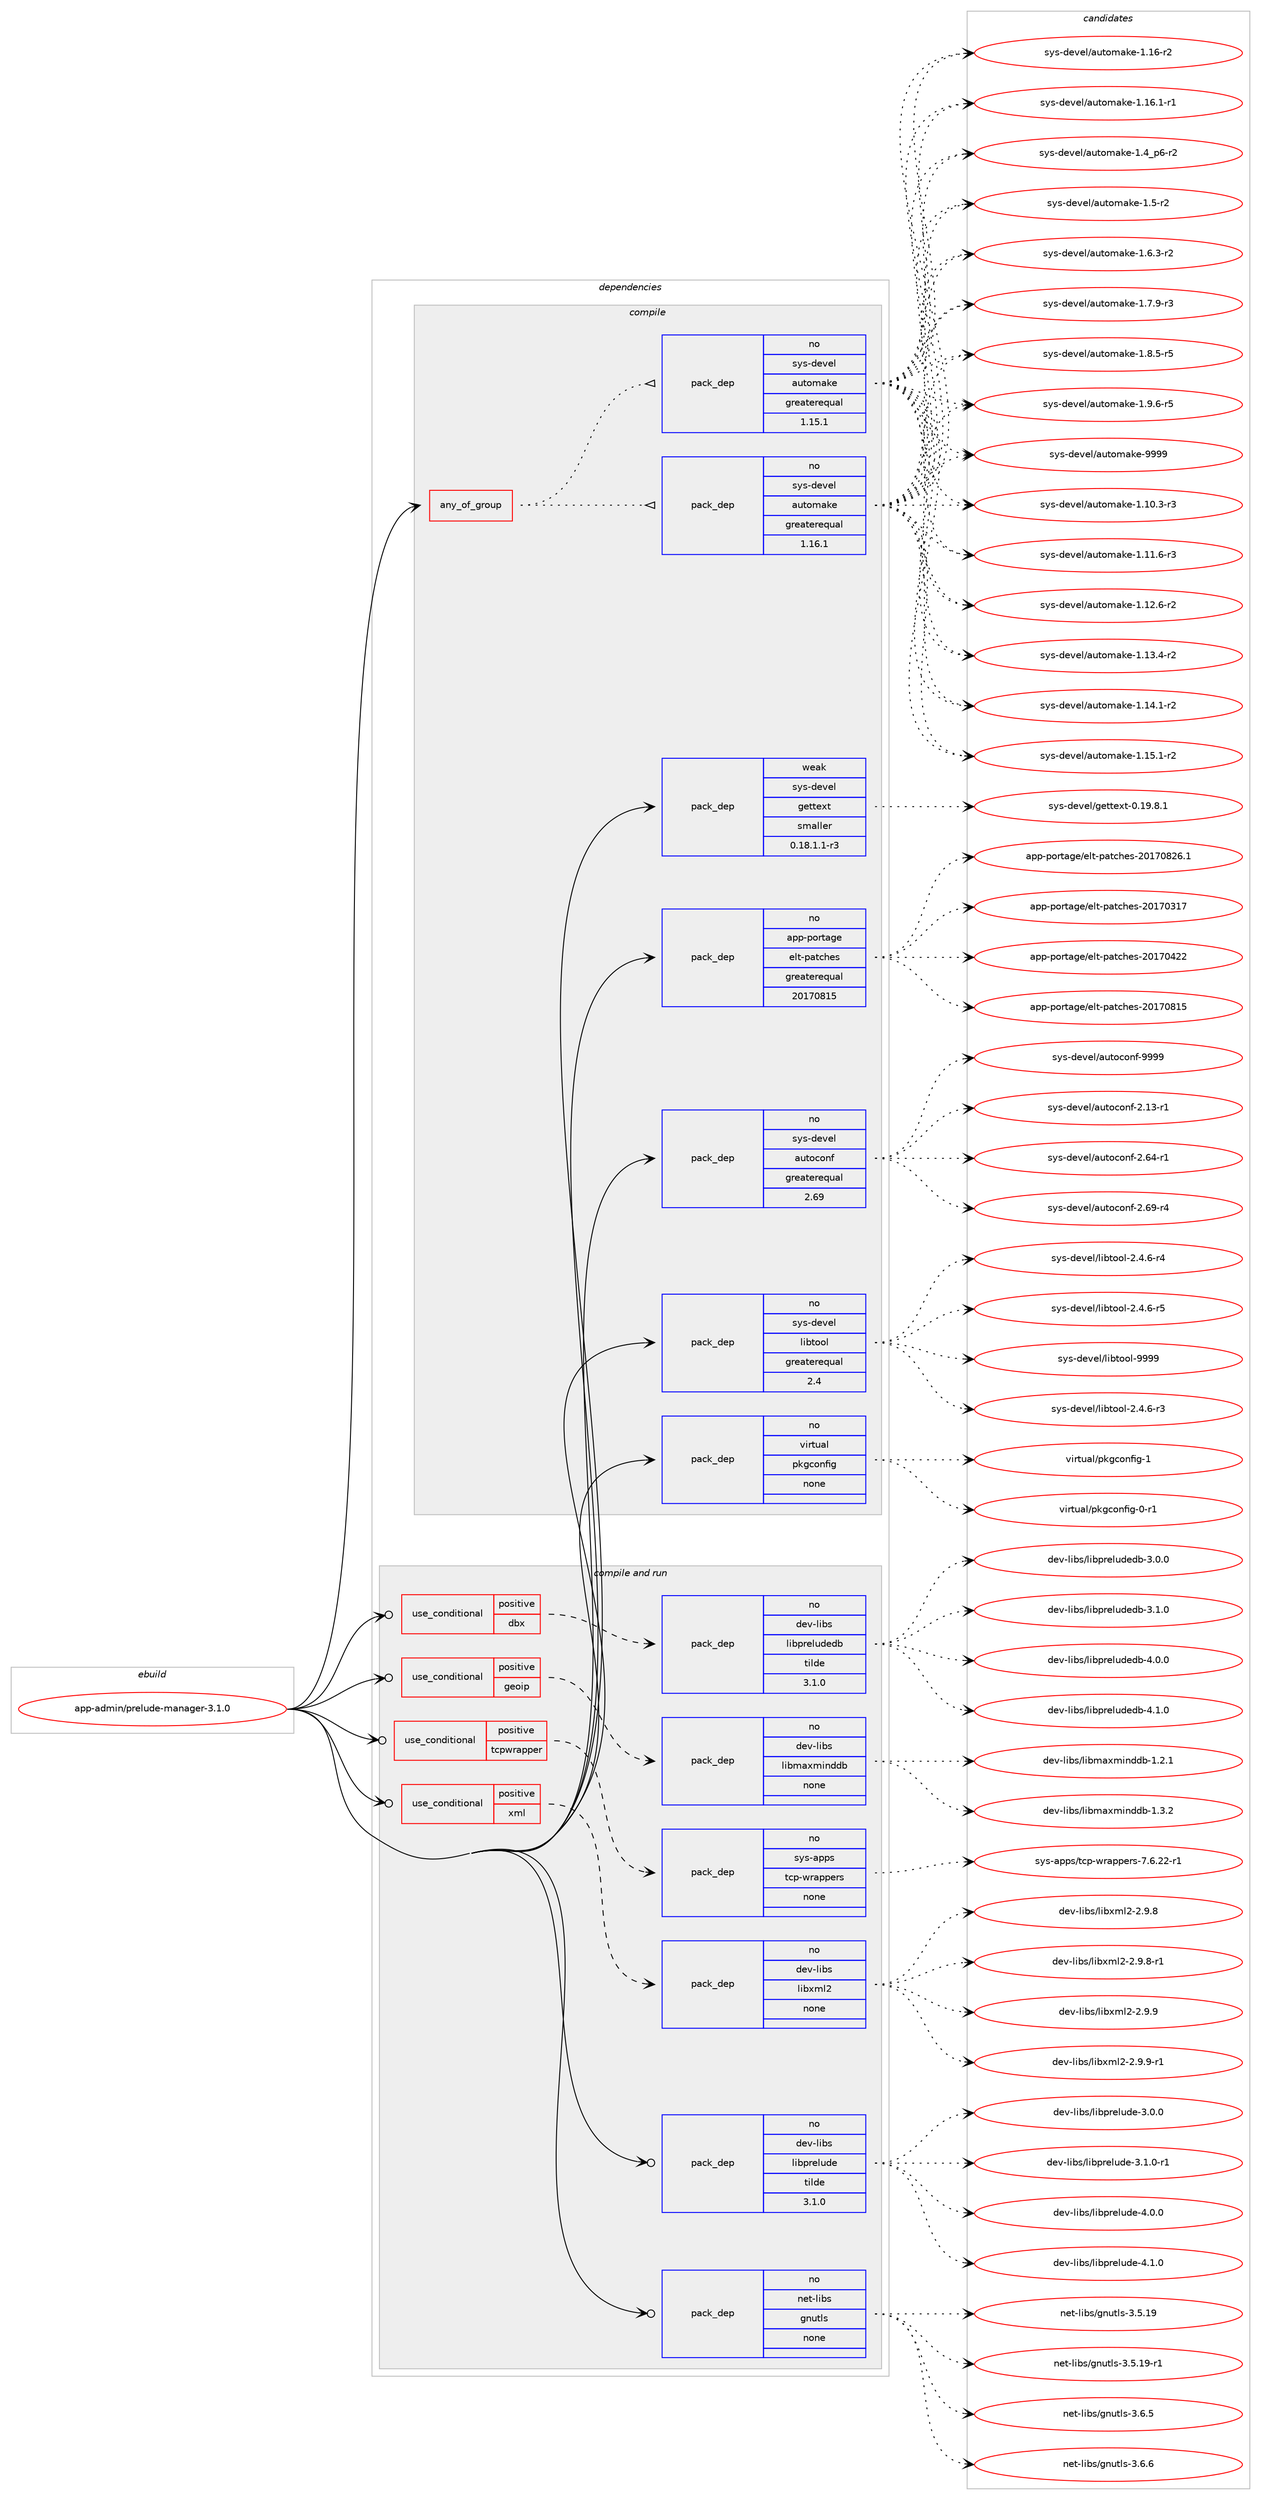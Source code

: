 digraph prolog {

# *************
# Graph options
# *************

newrank=true;
concentrate=true;
compound=true;
graph [rankdir=LR,fontname=Helvetica,fontsize=10,ranksep=1.5];#, ranksep=2.5, nodesep=0.2];
edge  [arrowhead=vee];
node  [fontname=Helvetica,fontsize=10];

# **********
# The ebuild
# **********

subgraph cluster_leftcol {
color=gray;
rank=same;
label=<<i>ebuild</i>>;
id [label="app-admin/prelude-manager-3.1.0", color=red, width=4, href="../app-admin/prelude-manager-3.1.0.svg"];
}

# ****************
# The dependencies
# ****************

subgraph cluster_midcol {
color=gray;
label=<<i>dependencies</i>>;
subgraph cluster_compile {
fillcolor="#eeeeee";
style=filled;
label=<<i>compile</i>>;
subgraph any19131 {
dependency1266930 [label=<<TABLE BORDER="0" CELLBORDER="1" CELLSPACING="0" CELLPADDING="4"><TR><TD CELLPADDING="10">any_of_group</TD></TR></TABLE>>, shape=none, color=red];subgraph pack902082 {
dependency1266931 [label=<<TABLE BORDER="0" CELLBORDER="1" CELLSPACING="0" CELLPADDING="4" WIDTH="220"><TR><TD ROWSPAN="6" CELLPADDING="30">pack_dep</TD></TR><TR><TD WIDTH="110">no</TD></TR><TR><TD>sys-devel</TD></TR><TR><TD>automake</TD></TR><TR><TD>greaterequal</TD></TR><TR><TD>1.16.1</TD></TR></TABLE>>, shape=none, color=blue];
}
dependency1266930:e -> dependency1266931:w [weight=20,style="dotted",arrowhead="oinv"];
subgraph pack902083 {
dependency1266932 [label=<<TABLE BORDER="0" CELLBORDER="1" CELLSPACING="0" CELLPADDING="4" WIDTH="220"><TR><TD ROWSPAN="6" CELLPADDING="30">pack_dep</TD></TR><TR><TD WIDTH="110">no</TD></TR><TR><TD>sys-devel</TD></TR><TR><TD>automake</TD></TR><TR><TD>greaterequal</TD></TR><TR><TD>1.15.1</TD></TR></TABLE>>, shape=none, color=blue];
}
dependency1266930:e -> dependency1266932:w [weight=20,style="dotted",arrowhead="oinv"];
}
id:e -> dependency1266930:w [weight=20,style="solid",arrowhead="vee"];
subgraph pack902084 {
dependency1266933 [label=<<TABLE BORDER="0" CELLBORDER="1" CELLSPACING="0" CELLPADDING="4" WIDTH="220"><TR><TD ROWSPAN="6" CELLPADDING="30">pack_dep</TD></TR><TR><TD WIDTH="110">no</TD></TR><TR><TD>app-portage</TD></TR><TR><TD>elt-patches</TD></TR><TR><TD>greaterequal</TD></TR><TR><TD>20170815</TD></TR></TABLE>>, shape=none, color=blue];
}
id:e -> dependency1266933:w [weight=20,style="solid",arrowhead="vee"];
subgraph pack902085 {
dependency1266934 [label=<<TABLE BORDER="0" CELLBORDER="1" CELLSPACING="0" CELLPADDING="4" WIDTH="220"><TR><TD ROWSPAN="6" CELLPADDING="30">pack_dep</TD></TR><TR><TD WIDTH="110">no</TD></TR><TR><TD>sys-devel</TD></TR><TR><TD>autoconf</TD></TR><TR><TD>greaterequal</TD></TR><TR><TD>2.69</TD></TR></TABLE>>, shape=none, color=blue];
}
id:e -> dependency1266934:w [weight=20,style="solid",arrowhead="vee"];
subgraph pack902086 {
dependency1266935 [label=<<TABLE BORDER="0" CELLBORDER="1" CELLSPACING="0" CELLPADDING="4" WIDTH="220"><TR><TD ROWSPAN="6" CELLPADDING="30">pack_dep</TD></TR><TR><TD WIDTH="110">no</TD></TR><TR><TD>sys-devel</TD></TR><TR><TD>libtool</TD></TR><TR><TD>greaterequal</TD></TR><TR><TD>2.4</TD></TR></TABLE>>, shape=none, color=blue];
}
id:e -> dependency1266935:w [weight=20,style="solid",arrowhead="vee"];
subgraph pack902087 {
dependency1266936 [label=<<TABLE BORDER="0" CELLBORDER="1" CELLSPACING="0" CELLPADDING="4" WIDTH="220"><TR><TD ROWSPAN="6" CELLPADDING="30">pack_dep</TD></TR><TR><TD WIDTH="110">no</TD></TR><TR><TD>virtual</TD></TR><TR><TD>pkgconfig</TD></TR><TR><TD>none</TD></TR><TR><TD></TD></TR></TABLE>>, shape=none, color=blue];
}
id:e -> dependency1266936:w [weight=20,style="solid",arrowhead="vee"];
subgraph pack902088 {
dependency1266937 [label=<<TABLE BORDER="0" CELLBORDER="1" CELLSPACING="0" CELLPADDING="4" WIDTH="220"><TR><TD ROWSPAN="6" CELLPADDING="30">pack_dep</TD></TR><TR><TD WIDTH="110">weak</TD></TR><TR><TD>sys-devel</TD></TR><TR><TD>gettext</TD></TR><TR><TD>smaller</TD></TR><TR><TD>0.18.1.1-r3</TD></TR></TABLE>>, shape=none, color=blue];
}
id:e -> dependency1266937:w [weight=20,style="solid",arrowhead="vee"];
}
subgraph cluster_compileandrun {
fillcolor="#eeeeee";
style=filled;
label=<<i>compile and run</i>>;
subgraph cond345196 {
dependency1266938 [label=<<TABLE BORDER="0" CELLBORDER="1" CELLSPACING="0" CELLPADDING="4"><TR><TD ROWSPAN="3" CELLPADDING="10">use_conditional</TD></TR><TR><TD>positive</TD></TR><TR><TD>dbx</TD></TR></TABLE>>, shape=none, color=red];
subgraph pack902089 {
dependency1266939 [label=<<TABLE BORDER="0" CELLBORDER="1" CELLSPACING="0" CELLPADDING="4" WIDTH="220"><TR><TD ROWSPAN="6" CELLPADDING="30">pack_dep</TD></TR><TR><TD WIDTH="110">no</TD></TR><TR><TD>dev-libs</TD></TR><TR><TD>libpreludedb</TD></TR><TR><TD>tilde</TD></TR><TR><TD>3.1.0</TD></TR></TABLE>>, shape=none, color=blue];
}
dependency1266938:e -> dependency1266939:w [weight=20,style="dashed",arrowhead="vee"];
}
id:e -> dependency1266938:w [weight=20,style="solid",arrowhead="odotvee"];
subgraph cond345197 {
dependency1266940 [label=<<TABLE BORDER="0" CELLBORDER="1" CELLSPACING="0" CELLPADDING="4"><TR><TD ROWSPAN="3" CELLPADDING="10">use_conditional</TD></TR><TR><TD>positive</TD></TR><TR><TD>geoip</TD></TR></TABLE>>, shape=none, color=red];
subgraph pack902090 {
dependency1266941 [label=<<TABLE BORDER="0" CELLBORDER="1" CELLSPACING="0" CELLPADDING="4" WIDTH="220"><TR><TD ROWSPAN="6" CELLPADDING="30">pack_dep</TD></TR><TR><TD WIDTH="110">no</TD></TR><TR><TD>dev-libs</TD></TR><TR><TD>libmaxminddb</TD></TR><TR><TD>none</TD></TR><TR><TD></TD></TR></TABLE>>, shape=none, color=blue];
}
dependency1266940:e -> dependency1266941:w [weight=20,style="dashed",arrowhead="vee"];
}
id:e -> dependency1266940:w [weight=20,style="solid",arrowhead="odotvee"];
subgraph cond345198 {
dependency1266942 [label=<<TABLE BORDER="0" CELLBORDER="1" CELLSPACING="0" CELLPADDING="4"><TR><TD ROWSPAN="3" CELLPADDING="10">use_conditional</TD></TR><TR><TD>positive</TD></TR><TR><TD>tcpwrapper</TD></TR></TABLE>>, shape=none, color=red];
subgraph pack902091 {
dependency1266943 [label=<<TABLE BORDER="0" CELLBORDER="1" CELLSPACING="0" CELLPADDING="4" WIDTH="220"><TR><TD ROWSPAN="6" CELLPADDING="30">pack_dep</TD></TR><TR><TD WIDTH="110">no</TD></TR><TR><TD>sys-apps</TD></TR><TR><TD>tcp-wrappers</TD></TR><TR><TD>none</TD></TR><TR><TD></TD></TR></TABLE>>, shape=none, color=blue];
}
dependency1266942:e -> dependency1266943:w [weight=20,style="dashed",arrowhead="vee"];
}
id:e -> dependency1266942:w [weight=20,style="solid",arrowhead="odotvee"];
subgraph cond345199 {
dependency1266944 [label=<<TABLE BORDER="0" CELLBORDER="1" CELLSPACING="0" CELLPADDING="4"><TR><TD ROWSPAN="3" CELLPADDING="10">use_conditional</TD></TR><TR><TD>positive</TD></TR><TR><TD>xml</TD></TR></TABLE>>, shape=none, color=red];
subgraph pack902092 {
dependency1266945 [label=<<TABLE BORDER="0" CELLBORDER="1" CELLSPACING="0" CELLPADDING="4" WIDTH="220"><TR><TD ROWSPAN="6" CELLPADDING="30">pack_dep</TD></TR><TR><TD WIDTH="110">no</TD></TR><TR><TD>dev-libs</TD></TR><TR><TD>libxml2</TD></TR><TR><TD>none</TD></TR><TR><TD></TD></TR></TABLE>>, shape=none, color=blue];
}
dependency1266944:e -> dependency1266945:w [weight=20,style="dashed",arrowhead="vee"];
}
id:e -> dependency1266944:w [weight=20,style="solid",arrowhead="odotvee"];
subgraph pack902093 {
dependency1266946 [label=<<TABLE BORDER="0" CELLBORDER="1" CELLSPACING="0" CELLPADDING="4" WIDTH="220"><TR><TD ROWSPAN="6" CELLPADDING="30">pack_dep</TD></TR><TR><TD WIDTH="110">no</TD></TR><TR><TD>dev-libs</TD></TR><TR><TD>libprelude</TD></TR><TR><TD>tilde</TD></TR><TR><TD>3.1.0</TD></TR></TABLE>>, shape=none, color=blue];
}
id:e -> dependency1266946:w [weight=20,style="solid",arrowhead="odotvee"];
subgraph pack902094 {
dependency1266947 [label=<<TABLE BORDER="0" CELLBORDER="1" CELLSPACING="0" CELLPADDING="4" WIDTH="220"><TR><TD ROWSPAN="6" CELLPADDING="30">pack_dep</TD></TR><TR><TD WIDTH="110">no</TD></TR><TR><TD>net-libs</TD></TR><TR><TD>gnutls</TD></TR><TR><TD>none</TD></TR><TR><TD></TD></TR></TABLE>>, shape=none, color=blue];
}
id:e -> dependency1266947:w [weight=20,style="solid",arrowhead="odotvee"];
}
subgraph cluster_run {
fillcolor="#eeeeee";
style=filled;
label=<<i>run</i>>;
}
}

# **************
# The candidates
# **************

subgraph cluster_choices {
rank=same;
color=gray;
label=<<i>candidates</i>>;

subgraph choice902082 {
color=black;
nodesep=1;
choice11512111545100101118101108479711711611110997107101454946494846514511451 [label="sys-devel/automake-1.10.3-r3", color=red, width=4,href="../sys-devel/automake-1.10.3-r3.svg"];
choice11512111545100101118101108479711711611110997107101454946494946544511451 [label="sys-devel/automake-1.11.6-r3", color=red, width=4,href="../sys-devel/automake-1.11.6-r3.svg"];
choice11512111545100101118101108479711711611110997107101454946495046544511450 [label="sys-devel/automake-1.12.6-r2", color=red, width=4,href="../sys-devel/automake-1.12.6-r2.svg"];
choice11512111545100101118101108479711711611110997107101454946495146524511450 [label="sys-devel/automake-1.13.4-r2", color=red, width=4,href="../sys-devel/automake-1.13.4-r2.svg"];
choice11512111545100101118101108479711711611110997107101454946495246494511450 [label="sys-devel/automake-1.14.1-r2", color=red, width=4,href="../sys-devel/automake-1.14.1-r2.svg"];
choice11512111545100101118101108479711711611110997107101454946495346494511450 [label="sys-devel/automake-1.15.1-r2", color=red, width=4,href="../sys-devel/automake-1.15.1-r2.svg"];
choice1151211154510010111810110847971171161111099710710145494649544511450 [label="sys-devel/automake-1.16-r2", color=red, width=4,href="../sys-devel/automake-1.16-r2.svg"];
choice11512111545100101118101108479711711611110997107101454946495446494511449 [label="sys-devel/automake-1.16.1-r1", color=red, width=4,href="../sys-devel/automake-1.16.1-r1.svg"];
choice115121115451001011181011084797117116111109971071014549465295112544511450 [label="sys-devel/automake-1.4_p6-r2", color=red, width=4,href="../sys-devel/automake-1.4_p6-r2.svg"];
choice11512111545100101118101108479711711611110997107101454946534511450 [label="sys-devel/automake-1.5-r2", color=red, width=4,href="../sys-devel/automake-1.5-r2.svg"];
choice115121115451001011181011084797117116111109971071014549465446514511450 [label="sys-devel/automake-1.6.3-r2", color=red, width=4,href="../sys-devel/automake-1.6.3-r2.svg"];
choice115121115451001011181011084797117116111109971071014549465546574511451 [label="sys-devel/automake-1.7.9-r3", color=red, width=4,href="../sys-devel/automake-1.7.9-r3.svg"];
choice115121115451001011181011084797117116111109971071014549465646534511453 [label="sys-devel/automake-1.8.5-r5", color=red, width=4,href="../sys-devel/automake-1.8.5-r5.svg"];
choice115121115451001011181011084797117116111109971071014549465746544511453 [label="sys-devel/automake-1.9.6-r5", color=red, width=4,href="../sys-devel/automake-1.9.6-r5.svg"];
choice115121115451001011181011084797117116111109971071014557575757 [label="sys-devel/automake-9999", color=red, width=4,href="../sys-devel/automake-9999.svg"];
dependency1266931:e -> choice11512111545100101118101108479711711611110997107101454946494846514511451:w [style=dotted,weight="100"];
dependency1266931:e -> choice11512111545100101118101108479711711611110997107101454946494946544511451:w [style=dotted,weight="100"];
dependency1266931:e -> choice11512111545100101118101108479711711611110997107101454946495046544511450:w [style=dotted,weight="100"];
dependency1266931:e -> choice11512111545100101118101108479711711611110997107101454946495146524511450:w [style=dotted,weight="100"];
dependency1266931:e -> choice11512111545100101118101108479711711611110997107101454946495246494511450:w [style=dotted,weight="100"];
dependency1266931:e -> choice11512111545100101118101108479711711611110997107101454946495346494511450:w [style=dotted,weight="100"];
dependency1266931:e -> choice1151211154510010111810110847971171161111099710710145494649544511450:w [style=dotted,weight="100"];
dependency1266931:e -> choice11512111545100101118101108479711711611110997107101454946495446494511449:w [style=dotted,weight="100"];
dependency1266931:e -> choice115121115451001011181011084797117116111109971071014549465295112544511450:w [style=dotted,weight="100"];
dependency1266931:e -> choice11512111545100101118101108479711711611110997107101454946534511450:w [style=dotted,weight="100"];
dependency1266931:e -> choice115121115451001011181011084797117116111109971071014549465446514511450:w [style=dotted,weight="100"];
dependency1266931:e -> choice115121115451001011181011084797117116111109971071014549465546574511451:w [style=dotted,weight="100"];
dependency1266931:e -> choice115121115451001011181011084797117116111109971071014549465646534511453:w [style=dotted,weight="100"];
dependency1266931:e -> choice115121115451001011181011084797117116111109971071014549465746544511453:w [style=dotted,weight="100"];
dependency1266931:e -> choice115121115451001011181011084797117116111109971071014557575757:w [style=dotted,weight="100"];
}
subgraph choice902083 {
color=black;
nodesep=1;
choice11512111545100101118101108479711711611110997107101454946494846514511451 [label="sys-devel/automake-1.10.3-r3", color=red, width=4,href="../sys-devel/automake-1.10.3-r3.svg"];
choice11512111545100101118101108479711711611110997107101454946494946544511451 [label="sys-devel/automake-1.11.6-r3", color=red, width=4,href="../sys-devel/automake-1.11.6-r3.svg"];
choice11512111545100101118101108479711711611110997107101454946495046544511450 [label="sys-devel/automake-1.12.6-r2", color=red, width=4,href="../sys-devel/automake-1.12.6-r2.svg"];
choice11512111545100101118101108479711711611110997107101454946495146524511450 [label="sys-devel/automake-1.13.4-r2", color=red, width=4,href="../sys-devel/automake-1.13.4-r2.svg"];
choice11512111545100101118101108479711711611110997107101454946495246494511450 [label="sys-devel/automake-1.14.1-r2", color=red, width=4,href="../sys-devel/automake-1.14.1-r2.svg"];
choice11512111545100101118101108479711711611110997107101454946495346494511450 [label="sys-devel/automake-1.15.1-r2", color=red, width=4,href="../sys-devel/automake-1.15.1-r2.svg"];
choice1151211154510010111810110847971171161111099710710145494649544511450 [label="sys-devel/automake-1.16-r2", color=red, width=4,href="../sys-devel/automake-1.16-r2.svg"];
choice11512111545100101118101108479711711611110997107101454946495446494511449 [label="sys-devel/automake-1.16.1-r1", color=red, width=4,href="../sys-devel/automake-1.16.1-r1.svg"];
choice115121115451001011181011084797117116111109971071014549465295112544511450 [label="sys-devel/automake-1.4_p6-r2", color=red, width=4,href="../sys-devel/automake-1.4_p6-r2.svg"];
choice11512111545100101118101108479711711611110997107101454946534511450 [label="sys-devel/automake-1.5-r2", color=red, width=4,href="../sys-devel/automake-1.5-r2.svg"];
choice115121115451001011181011084797117116111109971071014549465446514511450 [label="sys-devel/automake-1.6.3-r2", color=red, width=4,href="../sys-devel/automake-1.6.3-r2.svg"];
choice115121115451001011181011084797117116111109971071014549465546574511451 [label="sys-devel/automake-1.7.9-r3", color=red, width=4,href="../sys-devel/automake-1.7.9-r3.svg"];
choice115121115451001011181011084797117116111109971071014549465646534511453 [label="sys-devel/automake-1.8.5-r5", color=red, width=4,href="../sys-devel/automake-1.8.5-r5.svg"];
choice115121115451001011181011084797117116111109971071014549465746544511453 [label="sys-devel/automake-1.9.6-r5", color=red, width=4,href="../sys-devel/automake-1.9.6-r5.svg"];
choice115121115451001011181011084797117116111109971071014557575757 [label="sys-devel/automake-9999", color=red, width=4,href="../sys-devel/automake-9999.svg"];
dependency1266932:e -> choice11512111545100101118101108479711711611110997107101454946494846514511451:w [style=dotted,weight="100"];
dependency1266932:e -> choice11512111545100101118101108479711711611110997107101454946494946544511451:w [style=dotted,weight="100"];
dependency1266932:e -> choice11512111545100101118101108479711711611110997107101454946495046544511450:w [style=dotted,weight="100"];
dependency1266932:e -> choice11512111545100101118101108479711711611110997107101454946495146524511450:w [style=dotted,weight="100"];
dependency1266932:e -> choice11512111545100101118101108479711711611110997107101454946495246494511450:w [style=dotted,weight="100"];
dependency1266932:e -> choice11512111545100101118101108479711711611110997107101454946495346494511450:w [style=dotted,weight="100"];
dependency1266932:e -> choice1151211154510010111810110847971171161111099710710145494649544511450:w [style=dotted,weight="100"];
dependency1266932:e -> choice11512111545100101118101108479711711611110997107101454946495446494511449:w [style=dotted,weight="100"];
dependency1266932:e -> choice115121115451001011181011084797117116111109971071014549465295112544511450:w [style=dotted,weight="100"];
dependency1266932:e -> choice11512111545100101118101108479711711611110997107101454946534511450:w [style=dotted,weight="100"];
dependency1266932:e -> choice115121115451001011181011084797117116111109971071014549465446514511450:w [style=dotted,weight="100"];
dependency1266932:e -> choice115121115451001011181011084797117116111109971071014549465546574511451:w [style=dotted,weight="100"];
dependency1266932:e -> choice115121115451001011181011084797117116111109971071014549465646534511453:w [style=dotted,weight="100"];
dependency1266932:e -> choice115121115451001011181011084797117116111109971071014549465746544511453:w [style=dotted,weight="100"];
dependency1266932:e -> choice115121115451001011181011084797117116111109971071014557575757:w [style=dotted,weight="100"];
}
subgraph choice902084 {
color=black;
nodesep=1;
choice97112112451121111141169710310147101108116451129711699104101115455048495548514955 [label="app-portage/elt-patches-20170317", color=red, width=4,href="../app-portage/elt-patches-20170317.svg"];
choice97112112451121111141169710310147101108116451129711699104101115455048495548525050 [label="app-portage/elt-patches-20170422", color=red, width=4,href="../app-portage/elt-patches-20170422.svg"];
choice97112112451121111141169710310147101108116451129711699104101115455048495548564953 [label="app-portage/elt-patches-20170815", color=red, width=4,href="../app-portage/elt-patches-20170815.svg"];
choice971121124511211111411697103101471011081164511297116991041011154550484955485650544649 [label="app-portage/elt-patches-20170826.1", color=red, width=4,href="../app-portage/elt-patches-20170826.1.svg"];
dependency1266933:e -> choice97112112451121111141169710310147101108116451129711699104101115455048495548514955:w [style=dotted,weight="100"];
dependency1266933:e -> choice97112112451121111141169710310147101108116451129711699104101115455048495548525050:w [style=dotted,weight="100"];
dependency1266933:e -> choice97112112451121111141169710310147101108116451129711699104101115455048495548564953:w [style=dotted,weight="100"];
dependency1266933:e -> choice971121124511211111411697103101471011081164511297116991041011154550484955485650544649:w [style=dotted,weight="100"];
}
subgraph choice902085 {
color=black;
nodesep=1;
choice1151211154510010111810110847971171161119911111010245504649514511449 [label="sys-devel/autoconf-2.13-r1", color=red, width=4,href="../sys-devel/autoconf-2.13-r1.svg"];
choice1151211154510010111810110847971171161119911111010245504654524511449 [label="sys-devel/autoconf-2.64-r1", color=red, width=4,href="../sys-devel/autoconf-2.64-r1.svg"];
choice1151211154510010111810110847971171161119911111010245504654574511452 [label="sys-devel/autoconf-2.69-r4", color=red, width=4,href="../sys-devel/autoconf-2.69-r4.svg"];
choice115121115451001011181011084797117116111991111101024557575757 [label="sys-devel/autoconf-9999", color=red, width=4,href="../sys-devel/autoconf-9999.svg"];
dependency1266934:e -> choice1151211154510010111810110847971171161119911111010245504649514511449:w [style=dotted,weight="100"];
dependency1266934:e -> choice1151211154510010111810110847971171161119911111010245504654524511449:w [style=dotted,weight="100"];
dependency1266934:e -> choice1151211154510010111810110847971171161119911111010245504654574511452:w [style=dotted,weight="100"];
dependency1266934:e -> choice115121115451001011181011084797117116111991111101024557575757:w [style=dotted,weight="100"];
}
subgraph choice902086 {
color=black;
nodesep=1;
choice1151211154510010111810110847108105981161111111084550465246544511451 [label="sys-devel/libtool-2.4.6-r3", color=red, width=4,href="../sys-devel/libtool-2.4.6-r3.svg"];
choice1151211154510010111810110847108105981161111111084550465246544511452 [label="sys-devel/libtool-2.4.6-r4", color=red, width=4,href="../sys-devel/libtool-2.4.6-r4.svg"];
choice1151211154510010111810110847108105981161111111084550465246544511453 [label="sys-devel/libtool-2.4.6-r5", color=red, width=4,href="../sys-devel/libtool-2.4.6-r5.svg"];
choice1151211154510010111810110847108105981161111111084557575757 [label="sys-devel/libtool-9999", color=red, width=4,href="../sys-devel/libtool-9999.svg"];
dependency1266935:e -> choice1151211154510010111810110847108105981161111111084550465246544511451:w [style=dotted,weight="100"];
dependency1266935:e -> choice1151211154510010111810110847108105981161111111084550465246544511452:w [style=dotted,weight="100"];
dependency1266935:e -> choice1151211154510010111810110847108105981161111111084550465246544511453:w [style=dotted,weight="100"];
dependency1266935:e -> choice1151211154510010111810110847108105981161111111084557575757:w [style=dotted,weight="100"];
}
subgraph choice902087 {
color=black;
nodesep=1;
choice11810511411611797108471121071039911111010210510345484511449 [label="virtual/pkgconfig-0-r1", color=red, width=4,href="../virtual/pkgconfig-0-r1.svg"];
choice1181051141161179710847112107103991111101021051034549 [label="virtual/pkgconfig-1", color=red, width=4,href="../virtual/pkgconfig-1.svg"];
dependency1266936:e -> choice11810511411611797108471121071039911111010210510345484511449:w [style=dotted,weight="100"];
dependency1266936:e -> choice1181051141161179710847112107103991111101021051034549:w [style=dotted,weight="100"];
}
subgraph choice902088 {
color=black;
nodesep=1;
choice1151211154510010111810110847103101116116101120116454846495746564649 [label="sys-devel/gettext-0.19.8.1", color=red, width=4,href="../sys-devel/gettext-0.19.8.1.svg"];
dependency1266937:e -> choice1151211154510010111810110847103101116116101120116454846495746564649:w [style=dotted,weight="100"];
}
subgraph choice902089 {
color=black;
nodesep=1;
choice1001011184510810598115471081059811211410110811710010110098455146484648 [label="dev-libs/libpreludedb-3.0.0", color=red, width=4,href="../dev-libs/libpreludedb-3.0.0.svg"];
choice1001011184510810598115471081059811211410110811710010110098455146494648 [label="dev-libs/libpreludedb-3.1.0", color=red, width=4,href="../dev-libs/libpreludedb-3.1.0.svg"];
choice1001011184510810598115471081059811211410110811710010110098455246484648 [label="dev-libs/libpreludedb-4.0.0", color=red, width=4,href="../dev-libs/libpreludedb-4.0.0.svg"];
choice1001011184510810598115471081059811211410110811710010110098455246494648 [label="dev-libs/libpreludedb-4.1.0", color=red, width=4,href="../dev-libs/libpreludedb-4.1.0.svg"];
dependency1266939:e -> choice1001011184510810598115471081059811211410110811710010110098455146484648:w [style=dotted,weight="100"];
dependency1266939:e -> choice1001011184510810598115471081059811211410110811710010110098455146494648:w [style=dotted,weight="100"];
dependency1266939:e -> choice1001011184510810598115471081059811211410110811710010110098455246484648:w [style=dotted,weight="100"];
dependency1266939:e -> choice1001011184510810598115471081059811211410110811710010110098455246494648:w [style=dotted,weight="100"];
}
subgraph choice902090 {
color=black;
nodesep=1;
choice100101118451081059811547108105981099712010910511010010098454946504649 [label="dev-libs/libmaxminddb-1.2.1", color=red, width=4,href="../dev-libs/libmaxminddb-1.2.1.svg"];
choice100101118451081059811547108105981099712010910511010010098454946514650 [label="dev-libs/libmaxminddb-1.3.2", color=red, width=4,href="../dev-libs/libmaxminddb-1.3.2.svg"];
dependency1266941:e -> choice100101118451081059811547108105981099712010910511010010098454946504649:w [style=dotted,weight="100"];
dependency1266941:e -> choice100101118451081059811547108105981099712010910511010010098454946514650:w [style=dotted,weight="100"];
}
subgraph choice902091 {
color=black;
nodesep=1;
choice115121115459711211211547116991124511911497112112101114115455546544650504511449 [label="sys-apps/tcp-wrappers-7.6.22-r1", color=red, width=4,href="../sys-apps/tcp-wrappers-7.6.22-r1.svg"];
dependency1266943:e -> choice115121115459711211211547116991124511911497112112101114115455546544650504511449:w [style=dotted,weight="100"];
}
subgraph choice902092 {
color=black;
nodesep=1;
choice1001011184510810598115471081059812010910850455046574656 [label="dev-libs/libxml2-2.9.8", color=red, width=4,href="../dev-libs/libxml2-2.9.8.svg"];
choice10010111845108105981154710810598120109108504550465746564511449 [label="dev-libs/libxml2-2.9.8-r1", color=red, width=4,href="../dev-libs/libxml2-2.9.8-r1.svg"];
choice1001011184510810598115471081059812010910850455046574657 [label="dev-libs/libxml2-2.9.9", color=red, width=4,href="../dev-libs/libxml2-2.9.9.svg"];
choice10010111845108105981154710810598120109108504550465746574511449 [label="dev-libs/libxml2-2.9.9-r1", color=red, width=4,href="../dev-libs/libxml2-2.9.9-r1.svg"];
dependency1266945:e -> choice1001011184510810598115471081059812010910850455046574656:w [style=dotted,weight="100"];
dependency1266945:e -> choice10010111845108105981154710810598120109108504550465746564511449:w [style=dotted,weight="100"];
dependency1266945:e -> choice1001011184510810598115471081059812010910850455046574657:w [style=dotted,weight="100"];
dependency1266945:e -> choice10010111845108105981154710810598120109108504550465746574511449:w [style=dotted,weight="100"];
}
subgraph choice902093 {
color=black;
nodesep=1;
choice10010111845108105981154710810598112114101108117100101455146484648 [label="dev-libs/libprelude-3.0.0", color=red, width=4,href="../dev-libs/libprelude-3.0.0.svg"];
choice100101118451081059811547108105981121141011081171001014551464946484511449 [label="dev-libs/libprelude-3.1.0-r1", color=red, width=4,href="../dev-libs/libprelude-3.1.0-r1.svg"];
choice10010111845108105981154710810598112114101108117100101455246484648 [label="dev-libs/libprelude-4.0.0", color=red, width=4,href="../dev-libs/libprelude-4.0.0.svg"];
choice10010111845108105981154710810598112114101108117100101455246494648 [label="dev-libs/libprelude-4.1.0", color=red, width=4,href="../dev-libs/libprelude-4.1.0.svg"];
dependency1266946:e -> choice10010111845108105981154710810598112114101108117100101455146484648:w [style=dotted,weight="100"];
dependency1266946:e -> choice100101118451081059811547108105981121141011081171001014551464946484511449:w [style=dotted,weight="100"];
dependency1266946:e -> choice10010111845108105981154710810598112114101108117100101455246484648:w [style=dotted,weight="100"];
dependency1266946:e -> choice10010111845108105981154710810598112114101108117100101455246494648:w [style=dotted,weight="100"];
}
subgraph choice902094 {
color=black;
nodesep=1;
choice11010111645108105981154710311011711610811545514653464957 [label="net-libs/gnutls-3.5.19", color=red, width=4,href="../net-libs/gnutls-3.5.19.svg"];
choice110101116451081059811547103110117116108115455146534649574511449 [label="net-libs/gnutls-3.5.19-r1", color=red, width=4,href="../net-libs/gnutls-3.5.19-r1.svg"];
choice110101116451081059811547103110117116108115455146544653 [label="net-libs/gnutls-3.6.5", color=red, width=4,href="../net-libs/gnutls-3.6.5.svg"];
choice110101116451081059811547103110117116108115455146544654 [label="net-libs/gnutls-3.6.6", color=red, width=4,href="../net-libs/gnutls-3.6.6.svg"];
dependency1266947:e -> choice11010111645108105981154710311011711610811545514653464957:w [style=dotted,weight="100"];
dependency1266947:e -> choice110101116451081059811547103110117116108115455146534649574511449:w [style=dotted,weight="100"];
dependency1266947:e -> choice110101116451081059811547103110117116108115455146544653:w [style=dotted,weight="100"];
dependency1266947:e -> choice110101116451081059811547103110117116108115455146544654:w [style=dotted,weight="100"];
}
}

}
